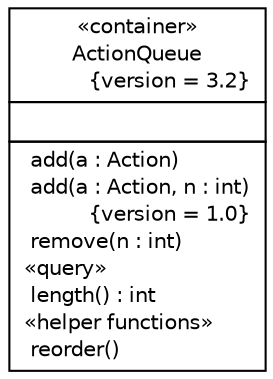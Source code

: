 #!/usr/local/bin/dot
#
# Class diagram 
# Generated by UMLGraph version 281411 (http://www.spinellis.gr/umlgraph/)
#

digraph G {
graph [fontnames="svg"]
edge [fontname="Helvetica",fontsize=10,labelfontname="Helvetica",labelfontsize=10,color="black"];
node [fontname="Helvetica",fontcolor="black",fontsize=10,shape=plaintext,margin=0,width=0,height=0];
nodesep=0.25;
ranksep=0.5;
// ActionQueue
c72 [label=<<table title="ActionQueue" border="0" cellborder="1" cellspacing="0" cellpadding="2"><tr><td><table border="0" cellspacing="0" cellpadding="1"><tr><td align="center" balign="center"> &#171;container&#187; </td></tr><tr><td align="center" balign="center"> ActionQueue </td></tr><tr><td align="right" balign="right"> {version = 3.2} </td></tr></table></td></tr><tr><td><table border="0" cellspacing="0" cellpadding="1"><tr><td align="left" balign="left">  </td></tr></table></td></tr><tr><td><table border="0" cellspacing="0" cellpadding="1"><tr><td align="left" balign="left">  add(a : Action) </td></tr><tr><td align="left" balign="left">  add(a : Action, n : int) </td></tr><tr><td align="right" balign="right"> {version = 1.0} </td></tr><tr><td align="left" balign="left">  remove(n : int) </td></tr><tr><td align="left" balign="left"> &#171;query&#187; </td></tr><tr><td align="left" balign="left">  length() : int </td></tr><tr><td align="left" balign="left"> &#171;helper functions&#187; </td></tr><tr><td align="left" balign="left">  reorder() </td></tr></table></td></tr></table>>];
}

